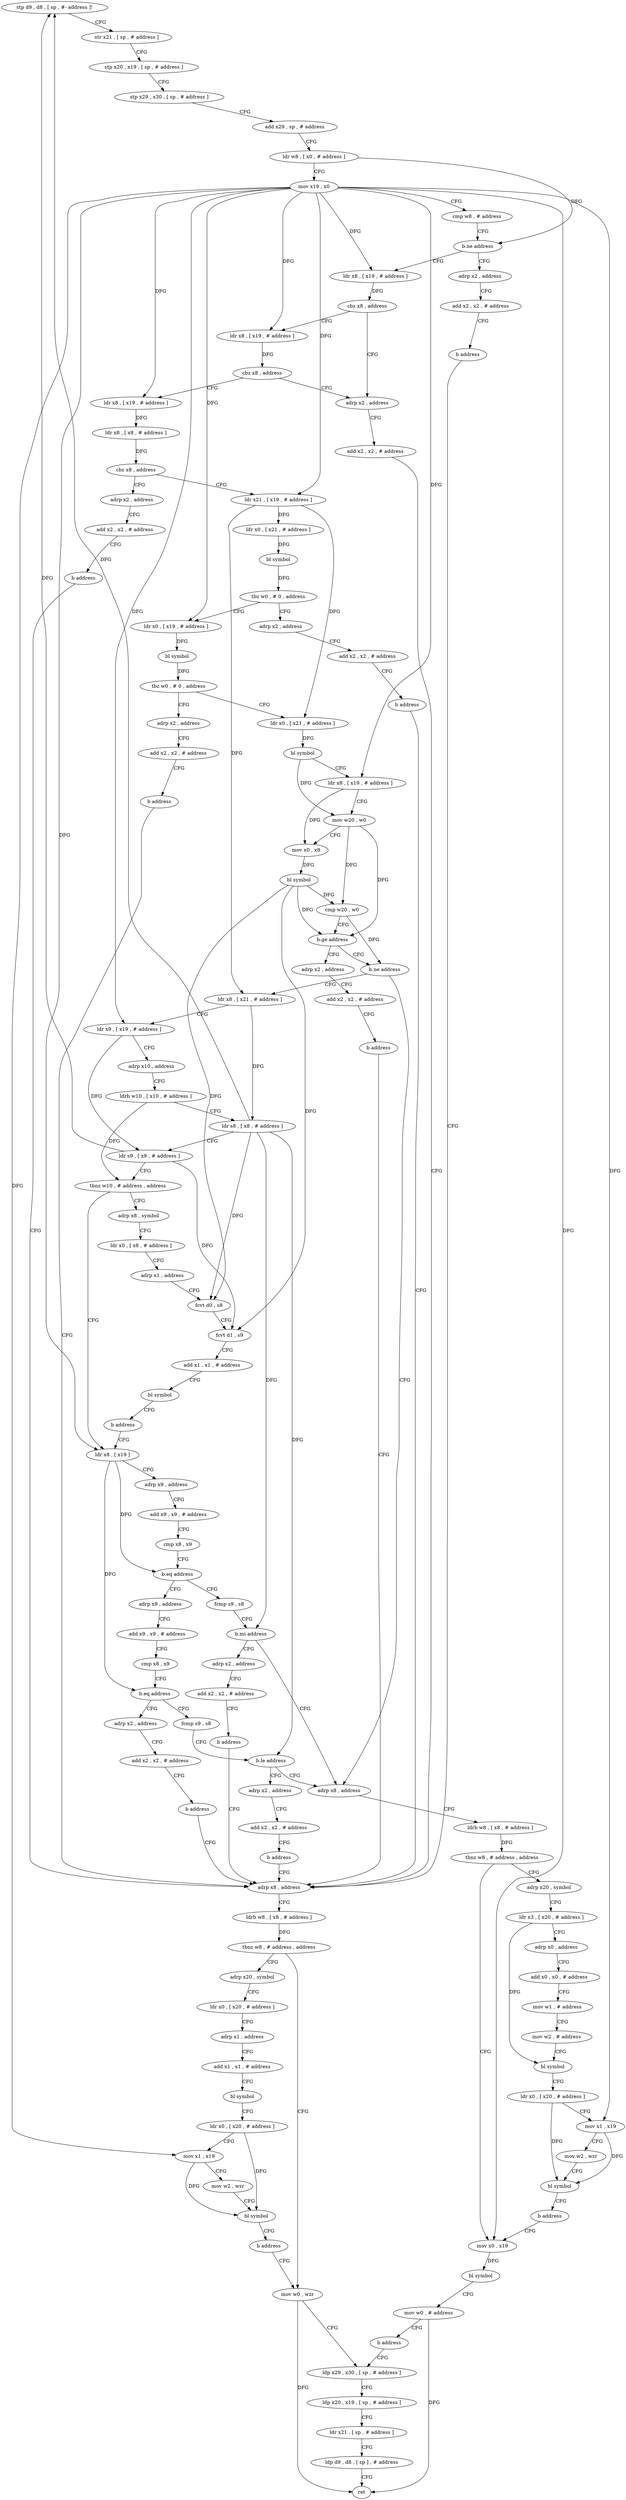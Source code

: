 digraph "func" {
"4227804" [label = "stp d9 , d8 , [ sp , #- address ]!" ]
"4227808" [label = "str x21 , [ sp , # address ]" ]
"4227812" [label = "stp x20 , x19 , [ sp , # address ]" ]
"4227816" [label = "stp x29 , x30 , [ sp , # address ]" ]
"4227820" [label = "add x29 , sp , # address" ]
"4227824" [label = "ldr w8 , [ x0 , # address ]" ]
"4227828" [label = "mov x19 , x0" ]
"4227832" [label = "cmp w8 , # address" ]
"4227836" [label = "b.ne address" ]
"4227896" [label = "adrp x2 , address" ]
"4227840" [label = "ldr x8 , [ x19 , # address ]" ]
"4227900" [label = "add x2 , x2 , # address" ]
"4227904" [label = "b address" ]
"4227916" [label = "adrp x8 , address" ]
"4227844" [label = "cbz x8 , address" ]
"4227908" [label = "adrp x2 , address" ]
"4227848" [label = "ldr x8 , [ x19 , # address ]" ]
"4227920" [label = "ldrb w8 , [ x8 , # address ]" ]
"4227924" [label = "tbnz w8 , # address , address" ]
"4227988" [label = "adrp x20 , symbol" ]
"4227928" [label = "mov w0 , wzr" ]
"4227912" [label = "add x2 , x2 , # address" ]
"4227852" [label = "cbz x8 , address" ]
"4227856" [label = "ldr x8 , [ x19 , # address ]" ]
"4227992" [label = "ldr x0 , [ x20 , # address ]" ]
"4227996" [label = "adrp x1 , address" ]
"4228000" [label = "add x1 , x1 , # address" ]
"4228004" [label = "bl symbol" ]
"4228008" [label = "ldr x0 , [ x20 , # address ]" ]
"4228012" [label = "mov x1 , x19" ]
"4228016" [label = "mov w2 , wzr" ]
"4228020" [label = "bl symbol" ]
"4228024" [label = "b address" ]
"4227932" [label = "ldp x29 , x30 , [ sp , # address ]" ]
"4227860" [label = "ldr x8 , [ x8 , # address ]" ]
"4227864" [label = "cbz x8 , address" ]
"4227952" [label = "adrp x2 , address" ]
"4227868" [label = "ldr x21 , [ x19 , # address ]" ]
"4227956" [label = "add x2 , x2 , # address" ]
"4227960" [label = "b address" ]
"4227872" [label = "ldr x0 , [ x21 , # address ]" ]
"4227876" [label = "bl symbol" ]
"4227880" [label = "tbz w0 , # 0 , address" ]
"4227964" [label = "ldr x0 , [ x19 , # address ]" ]
"4227884" [label = "adrp x2 , address" ]
"4227968" [label = "bl symbol" ]
"4227972" [label = "tbz w0 , # 0 , address" ]
"4228028" [label = "ldr x0 , [ x21 , # address ]" ]
"4227976" [label = "adrp x2 , address" ]
"4227888" [label = "add x2 , x2 , # address" ]
"4227892" [label = "b address" ]
"4228032" [label = "bl symbol" ]
"4228036" [label = "ldr x8 , [ x19 , # address ]" ]
"4228040" [label = "mov w20 , w0" ]
"4228044" [label = "mov x0 , x8" ]
"4228048" [label = "bl symbol" ]
"4228052" [label = "cmp w20 , w0" ]
"4228056" [label = "b.ge address" ]
"4228072" [label = "b.ne address" ]
"4228060" [label = "adrp x2 , address" ]
"4227980" [label = "add x2 , x2 , # address" ]
"4227984" [label = "b address" ]
"4228180" [label = "adrp x8 , address" ]
"4228076" [label = "ldr x8 , [ x21 , # address ]" ]
"4228064" [label = "add x2 , x2 , # address" ]
"4228068" [label = "b address" ]
"4228184" [label = "ldrb w8 , [ x8 , # address ]" ]
"4228188" [label = "tbnz w8 , # address , address" ]
"4228220" [label = "adrp x20 , symbol" ]
"4228192" [label = "mov x0 , x19" ]
"4228080" [label = "ldr x9 , [ x19 , # address ]" ]
"4228084" [label = "adrp x10 , address" ]
"4228088" [label = "ldrb w10 , [ x10 , # address ]" ]
"4228092" [label = "ldr s8 , [ x8 , # address ]" ]
"4228096" [label = "ldr s9 , [ x9 , # address ]" ]
"4228100" [label = "tbnz w10 , # address , address" ]
"4228268" [label = "adrp x8 , symbol" ]
"4228104" [label = "ldr x8 , [ x19 ]" ]
"4228224" [label = "ldr x3 , [ x20 , # address ]" ]
"4228228" [label = "adrp x0 , address" ]
"4228232" [label = "add x0 , x0 , # address" ]
"4228236" [label = "mov w1 , # address" ]
"4228240" [label = "mov w2 , # address" ]
"4228244" [label = "bl symbol" ]
"4228248" [label = "ldr x0 , [ x20 , # address ]" ]
"4228252" [label = "mov x1 , x19" ]
"4228256" [label = "mov w2 , wzr" ]
"4228260" [label = "bl symbol" ]
"4228264" [label = "b address" ]
"4228196" [label = "bl symbol" ]
"4228200" [label = "mov w0 , # address" ]
"4228204" [label = "b address" ]
"4228272" [label = "ldr x0 , [ x8 , # address ]" ]
"4228276" [label = "adrp x1 , address" ]
"4228280" [label = "fcvt d0 , s8" ]
"4228284" [label = "fcvt d1 , s9" ]
"4228288" [label = "add x1 , x1 , # address" ]
"4228292" [label = "bl symbol" ]
"4228296" [label = "b address" ]
"4228108" [label = "adrp x9 , address" ]
"4228112" [label = "add x9 , x9 , # address" ]
"4228116" [label = "cmp x8 , x9" ]
"4228120" [label = "b.eq address" ]
"4228152" [label = "fcmp s9 , s8" ]
"4228124" [label = "adrp x9 , address" ]
"4227936" [label = "ldp x20 , x19 , [ sp , # address ]" ]
"4227940" [label = "ldr x21 , [ sp , # address ]" ]
"4227944" [label = "ldp d9 , d8 , [ sp ] , # address" ]
"4227948" [label = "ret" ]
"4228156" [label = "b.mi address" ]
"4228160" [label = "adrp x2 , address" ]
"4228128" [label = "add x9 , x9 , # address" ]
"4228132" [label = "cmp x8 , x9" ]
"4228136" [label = "b.eq address" ]
"4228172" [label = "fcmp s9 , s8" ]
"4228140" [label = "adrp x2 , address" ]
"4228164" [label = "add x2 , x2 , # address" ]
"4228168" [label = "b address" ]
"4228176" [label = "b.le address" ]
"4228208" [label = "adrp x2 , address" ]
"4228144" [label = "add x2 , x2 , # address" ]
"4228148" [label = "b address" ]
"4228212" [label = "add x2 , x2 , # address" ]
"4228216" [label = "b address" ]
"4227804" -> "4227808" [ label = "CFG" ]
"4227808" -> "4227812" [ label = "CFG" ]
"4227812" -> "4227816" [ label = "CFG" ]
"4227816" -> "4227820" [ label = "CFG" ]
"4227820" -> "4227824" [ label = "CFG" ]
"4227824" -> "4227828" [ label = "CFG" ]
"4227824" -> "4227836" [ label = "DFG" ]
"4227828" -> "4227832" [ label = "CFG" ]
"4227828" -> "4227840" [ label = "DFG" ]
"4227828" -> "4227848" [ label = "DFG" ]
"4227828" -> "4228012" [ label = "DFG" ]
"4227828" -> "4227856" [ label = "DFG" ]
"4227828" -> "4227868" [ label = "DFG" ]
"4227828" -> "4227964" [ label = "DFG" ]
"4227828" -> "4228036" [ label = "DFG" ]
"4227828" -> "4228080" [ label = "DFG" ]
"4227828" -> "4228252" [ label = "DFG" ]
"4227828" -> "4228192" [ label = "DFG" ]
"4227828" -> "4228104" [ label = "DFG" ]
"4227832" -> "4227836" [ label = "CFG" ]
"4227836" -> "4227896" [ label = "CFG" ]
"4227836" -> "4227840" [ label = "CFG" ]
"4227896" -> "4227900" [ label = "CFG" ]
"4227840" -> "4227844" [ label = "DFG" ]
"4227900" -> "4227904" [ label = "CFG" ]
"4227904" -> "4227916" [ label = "CFG" ]
"4227916" -> "4227920" [ label = "CFG" ]
"4227844" -> "4227908" [ label = "CFG" ]
"4227844" -> "4227848" [ label = "CFG" ]
"4227908" -> "4227912" [ label = "CFG" ]
"4227848" -> "4227852" [ label = "DFG" ]
"4227920" -> "4227924" [ label = "DFG" ]
"4227924" -> "4227988" [ label = "CFG" ]
"4227924" -> "4227928" [ label = "CFG" ]
"4227988" -> "4227992" [ label = "CFG" ]
"4227928" -> "4227932" [ label = "CFG" ]
"4227928" -> "4227948" [ label = "DFG" ]
"4227912" -> "4227916" [ label = "CFG" ]
"4227852" -> "4227908" [ label = "CFG" ]
"4227852" -> "4227856" [ label = "CFG" ]
"4227856" -> "4227860" [ label = "DFG" ]
"4227992" -> "4227996" [ label = "CFG" ]
"4227996" -> "4228000" [ label = "CFG" ]
"4228000" -> "4228004" [ label = "CFG" ]
"4228004" -> "4228008" [ label = "CFG" ]
"4228008" -> "4228012" [ label = "CFG" ]
"4228008" -> "4228020" [ label = "DFG" ]
"4228012" -> "4228016" [ label = "CFG" ]
"4228012" -> "4228020" [ label = "DFG" ]
"4228016" -> "4228020" [ label = "CFG" ]
"4228020" -> "4228024" [ label = "CFG" ]
"4228024" -> "4227928" [ label = "CFG" ]
"4227932" -> "4227936" [ label = "CFG" ]
"4227860" -> "4227864" [ label = "DFG" ]
"4227864" -> "4227952" [ label = "CFG" ]
"4227864" -> "4227868" [ label = "CFG" ]
"4227952" -> "4227956" [ label = "CFG" ]
"4227868" -> "4227872" [ label = "DFG" ]
"4227868" -> "4228028" [ label = "DFG" ]
"4227868" -> "4228076" [ label = "DFG" ]
"4227956" -> "4227960" [ label = "CFG" ]
"4227960" -> "4227916" [ label = "CFG" ]
"4227872" -> "4227876" [ label = "DFG" ]
"4227876" -> "4227880" [ label = "DFG" ]
"4227880" -> "4227964" [ label = "CFG" ]
"4227880" -> "4227884" [ label = "CFG" ]
"4227964" -> "4227968" [ label = "DFG" ]
"4227884" -> "4227888" [ label = "CFG" ]
"4227968" -> "4227972" [ label = "DFG" ]
"4227972" -> "4228028" [ label = "CFG" ]
"4227972" -> "4227976" [ label = "CFG" ]
"4228028" -> "4228032" [ label = "DFG" ]
"4227976" -> "4227980" [ label = "CFG" ]
"4227888" -> "4227892" [ label = "CFG" ]
"4227892" -> "4227916" [ label = "CFG" ]
"4228032" -> "4228036" [ label = "CFG" ]
"4228032" -> "4228040" [ label = "DFG" ]
"4228036" -> "4228040" [ label = "CFG" ]
"4228036" -> "4228044" [ label = "DFG" ]
"4228040" -> "4228044" [ label = "CFG" ]
"4228040" -> "4228052" [ label = "DFG" ]
"4228040" -> "4228056" [ label = "DFG" ]
"4228044" -> "4228048" [ label = "DFG" ]
"4228048" -> "4228052" [ label = "DFG" ]
"4228048" -> "4228056" [ label = "DFG" ]
"4228048" -> "4228280" [ label = "DFG" ]
"4228048" -> "4228284" [ label = "DFG" ]
"4228052" -> "4228056" [ label = "CFG" ]
"4228052" -> "4228072" [ label = "DFG" ]
"4228056" -> "4228072" [ label = "CFG" ]
"4228056" -> "4228060" [ label = "CFG" ]
"4228072" -> "4228180" [ label = "CFG" ]
"4228072" -> "4228076" [ label = "CFG" ]
"4228060" -> "4228064" [ label = "CFG" ]
"4227980" -> "4227984" [ label = "CFG" ]
"4227984" -> "4227916" [ label = "CFG" ]
"4228180" -> "4228184" [ label = "CFG" ]
"4228076" -> "4228080" [ label = "CFG" ]
"4228076" -> "4228092" [ label = "DFG" ]
"4228064" -> "4228068" [ label = "CFG" ]
"4228068" -> "4227916" [ label = "CFG" ]
"4228184" -> "4228188" [ label = "DFG" ]
"4228188" -> "4228220" [ label = "CFG" ]
"4228188" -> "4228192" [ label = "CFG" ]
"4228220" -> "4228224" [ label = "CFG" ]
"4228192" -> "4228196" [ label = "DFG" ]
"4228080" -> "4228084" [ label = "CFG" ]
"4228080" -> "4228096" [ label = "DFG" ]
"4228084" -> "4228088" [ label = "CFG" ]
"4228088" -> "4228092" [ label = "CFG" ]
"4228088" -> "4228100" [ label = "DFG" ]
"4228092" -> "4228096" [ label = "CFG" ]
"4228092" -> "4227804" [ label = "DFG" ]
"4228092" -> "4228280" [ label = "DFG" ]
"4228092" -> "4228156" [ label = "DFG" ]
"4228092" -> "4228176" [ label = "DFG" ]
"4228096" -> "4228100" [ label = "CFG" ]
"4228096" -> "4227804" [ label = "DFG" ]
"4228096" -> "4228284" [ label = "DFG" ]
"4228100" -> "4228268" [ label = "CFG" ]
"4228100" -> "4228104" [ label = "CFG" ]
"4228268" -> "4228272" [ label = "CFG" ]
"4228104" -> "4228108" [ label = "CFG" ]
"4228104" -> "4228120" [ label = "DFG" ]
"4228104" -> "4228136" [ label = "DFG" ]
"4228224" -> "4228228" [ label = "CFG" ]
"4228224" -> "4228244" [ label = "DFG" ]
"4228228" -> "4228232" [ label = "CFG" ]
"4228232" -> "4228236" [ label = "CFG" ]
"4228236" -> "4228240" [ label = "CFG" ]
"4228240" -> "4228244" [ label = "CFG" ]
"4228244" -> "4228248" [ label = "CFG" ]
"4228248" -> "4228252" [ label = "CFG" ]
"4228248" -> "4228260" [ label = "DFG" ]
"4228252" -> "4228256" [ label = "CFG" ]
"4228252" -> "4228260" [ label = "DFG" ]
"4228256" -> "4228260" [ label = "CFG" ]
"4228260" -> "4228264" [ label = "CFG" ]
"4228264" -> "4228192" [ label = "CFG" ]
"4228196" -> "4228200" [ label = "CFG" ]
"4228200" -> "4228204" [ label = "CFG" ]
"4228200" -> "4227948" [ label = "DFG" ]
"4228204" -> "4227932" [ label = "CFG" ]
"4228272" -> "4228276" [ label = "CFG" ]
"4228276" -> "4228280" [ label = "CFG" ]
"4228280" -> "4228284" [ label = "CFG" ]
"4228284" -> "4228288" [ label = "CFG" ]
"4228288" -> "4228292" [ label = "CFG" ]
"4228292" -> "4228296" [ label = "CFG" ]
"4228296" -> "4228104" [ label = "CFG" ]
"4228108" -> "4228112" [ label = "CFG" ]
"4228112" -> "4228116" [ label = "CFG" ]
"4228116" -> "4228120" [ label = "CFG" ]
"4228120" -> "4228152" [ label = "CFG" ]
"4228120" -> "4228124" [ label = "CFG" ]
"4228152" -> "4228156" [ label = "CFG" ]
"4228124" -> "4228128" [ label = "CFG" ]
"4227936" -> "4227940" [ label = "CFG" ]
"4227940" -> "4227944" [ label = "CFG" ]
"4227944" -> "4227948" [ label = "CFG" ]
"4228156" -> "4228180" [ label = "CFG" ]
"4228156" -> "4228160" [ label = "CFG" ]
"4228160" -> "4228164" [ label = "CFG" ]
"4228128" -> "4228132" [ label = "CFG" ]
"4228132" -> "4228136" [ label = "CFG" ]
"4228136" -> "4228172" [ label = "CFG" ]
"4228136" -> "4228140" [ label = "CFG" ]
"4228172" -> "4228176" [ label = "CFG" ]
"4228140" -> "4228144" [ label = "CFG" ]
"4228164" -> "4228168" [ label = "CFG" ]
"4228168" -> "4227916" [ label = "CFG" ]
"4228176" -> "4228208" [ label = "CFG" ]
"4228176" -> "4228180" [ label = "CFG" ]
"4228208" -> "4228212" [ label = "CFG" ]
"4228144" -> "4228148" [ label = "CFG" ]
"4228148" -> "4227916" [ label = "CFG" ]
"4228212" -> "4228216" [ label = "CFG" ]
"4228216" -> "4227916" [ label = "CFG" ]
}
